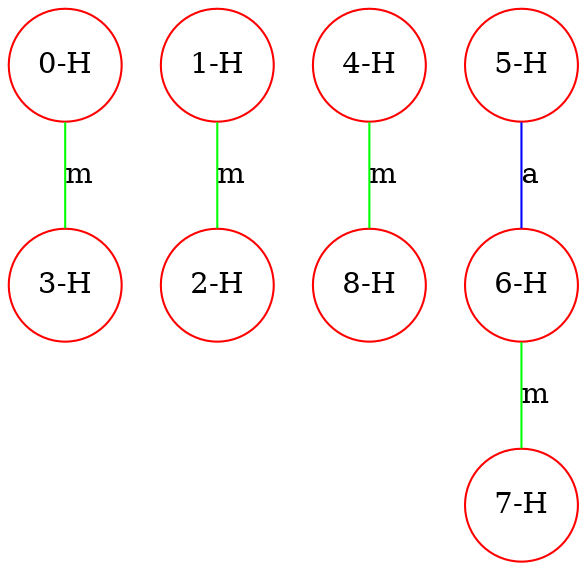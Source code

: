 graph ProteinGraph {
    0 [label="0-H" shape=circle color=red];
    1 [label="1-H" shape=circle color=red];
    2 [label="2-H" shape=circle color=red];
    3 [label="3-H" shape=circle color=red];
    4 [label="4-H" shape=circle color=red];
    5 [label="5-H" shape=circle color=red];
    6 [label="6-H" shape=circle color=red];
    7 [label="7-H" shape=circle color=red];
    8 [label="8-H" shape=circle color=red];
    0 -- 3 [label="m" color=green];
    1 -- 2 [label="m" color=green];
    4 -- 8 [label="m" color=green];
    5 -- 6 [label="a" color=blue];
    6 -- 7 [label="m" color=green];
}
